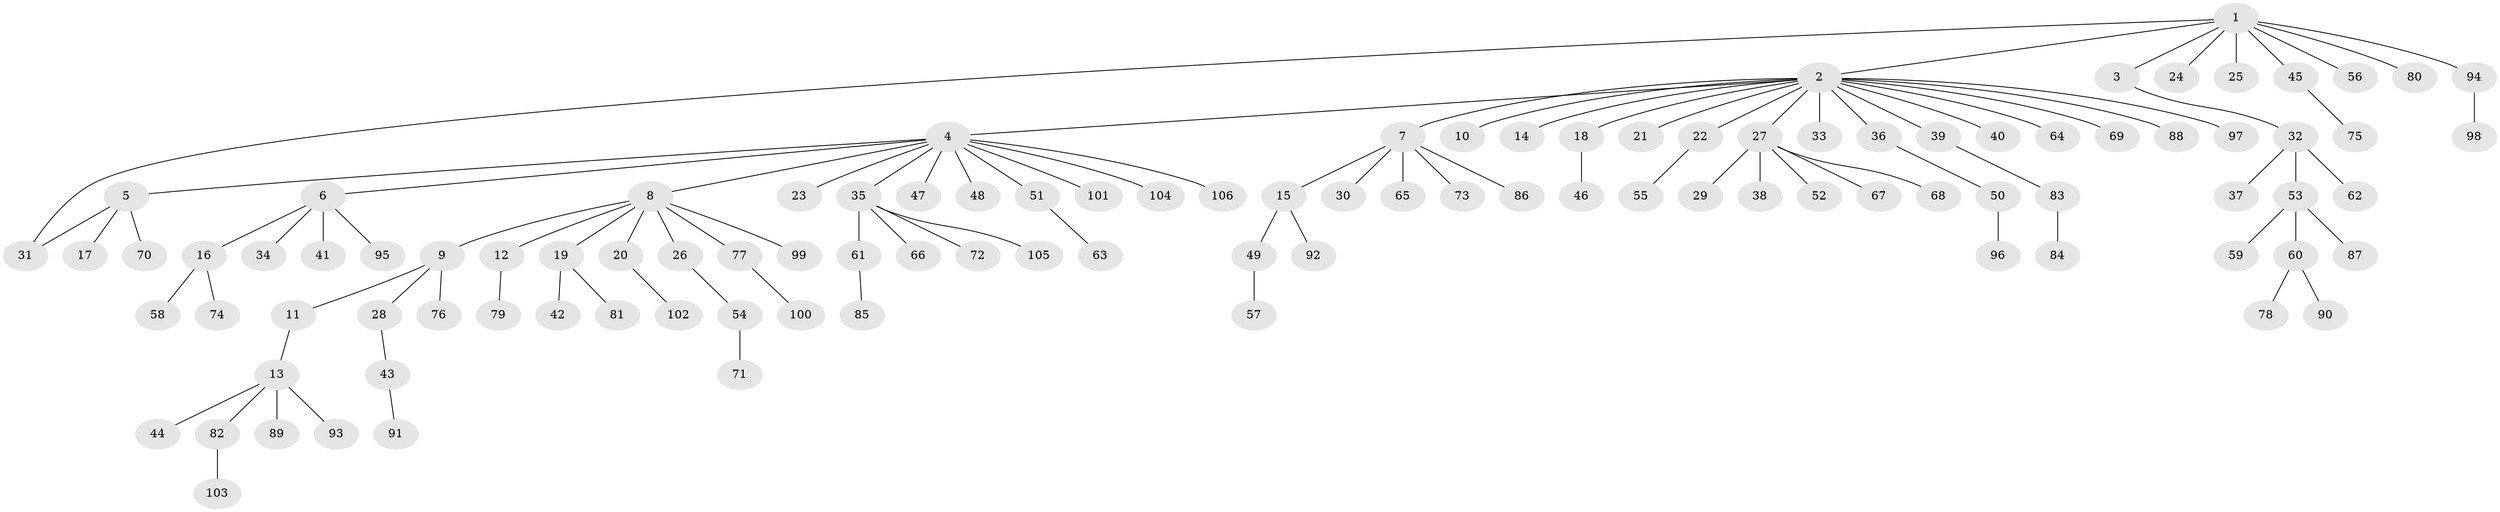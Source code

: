 // coarse degree distribution, {5: 0.03125, 6: 0.09375, 2: 0.28125, 3: 0.0625, 1: 0.53125}
// Generated by graph-tools (version 1.1) at 2025/50/03/04/25 22:50:42]
// undirected, 106 vertices, 106 edges
graph export_dot {
  node [color=gray90,style=filled];
  1;
  2;
  3;
  4;
  5;
  6;
  7;
  8;
  9;
  10;
  11;
  12;
  13;
  14;
  15;
  16;
  17;
  18;
  19;
  20;
  21;
  22;
  23;
  24;
  25;
  26;
  27;
  28;
  29;
  30;
  31;
  32;
  33;
  34;
  35;
  36;
  37;
  38;
  39;
  40;
  41;
  42;
  43;
  44;
  45;
  46;
  47;
  48;
  49;
  50;
  51;
  52;
  53;
  54;
  55;
  56;
  57;
  58;
  59;
  60;
  61;
  62;
  63;
  64;
  65;
  66;
  67;
  68;
  69;
  70;
  71;
  72;
  73;
  74;
  75;
  76;
  77;
  78;
  79;
  80;
  81;
  82;
  83;
  84;
  85;
  86;
  87;
  88;
  89;
  90;
  91;
  92;
  93;
  94;
  95;
  96;
  97;
  98;
  99;
  100;
  101;
  102;
  103;
  104;
  105;
  106;
  1 -- 2;
  1 -- 3;
  1 -- 24;
  1 -- 25;
  1 -- 31;
  1 -- 45;
  1 -- 56;
  1 -- 80;
  1 -- 94;
  2 -- 4;
  2 -- 7;
  2 -- 10;
  2 -- 14;
  2 -- 18;
  2 -- 21;
  2 -- 22;
  2 -- 27;
  2 -- 33;
  2 -- 36;
  2 -- 39;
  2 -- 40;
  2 -- 64;
  2 -- 69;
  2 -- 88;
  2 -- 97;
  3 -- 32;
  4 -- 5;
  4 -- 6;
  4 -- 8;
  4 -- 23;
  4 -- 35;
  4 -- 47;
  4 -- 48;
  4 -- 51;
  4 -- 101;
  4 -- 104;
  4 -- 106;
  5 -- 17;
  5 -- 31;
  5 -- 70;
  6 -- 16;
  6 -- 34;
  6 -- 41;
  6 -- 95;
  7 -- 15;
  7 -- 30;
  7 -- 65;
  7 -- 73;
  7 -- 86;
  8 -- 9;
  8 -- 12;
  8 -- 19;
  8 -- 20;
  8 -- 26;
  8 -- 77;
  8 -- 99;
  9 -- 11;
  9 -- 28;
  9 -- 76;
  11 -- 13;
  12 -- 79;
  13 -- 44;
  13 -- 82;
  13 -- 89;
  13 -- 93;
  15 -- 49;
  15 -- 92;
  16 -- 58;
  16 -- 74;
  18 -- 46;
  19 -- 42;
  19 -- 81;
  20 -- 102;
  22 -- 55;
  26 -- 54;
  27 -- 29;
  27 -- 38;
  27 -- 52;
  27 -- 67;
  27 -- 68;
  28 -- 43;
  32 -- 37;
  32 -- 53;
  32 -- 62;
  35 -- 61;
  35 -- 66;
  35 -- 72;
  35 -- 105;
  36 -- 50;
  39 -- 83;
  43 -- 91;
  45 -- 75;
  49 -- 57;
  50 -- 96;
  51 -- 63;
  53 -- 59;
  53 -- 60;
  53 -- 87;
  54 -- 71;
  60 -- 78;
  60 -- 90;
  61 -- 85;
  77 -- 100;
  82 -- 103;
  83 -- 84;
  94 -- 98;
}
